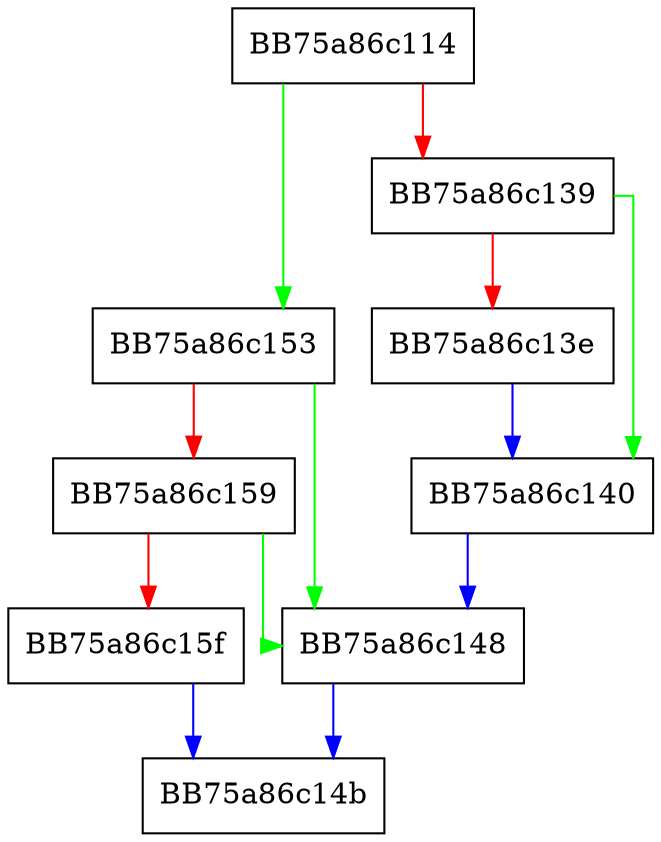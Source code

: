 digraph CurrentPropertyLength {
  node [shape="box"];
  graph [splines=ortho];
  BB75a86c114 -> BB75a86c153 [color="green"];
  BB75a86c114 -> BB75a86c139 [color="red"];
  BB75a86c139 -> BB75a86c140 [color="green"];
  BB75a86c139 -> BB75a86c13e [color="red"];
  BB75a86c13e -> BB75a86c140 [color="blue"];
  BB75a86c140 -> BB75a86c148 [color="blue"];
  BB75a86c148 -> BB75a86c14b [color="blue"];
  BB75a86c153 -> BB75a86c148 [color="green"];
  BB75a86c153 -> BB75a86c159 [color="red"];
  BB75a86c159 -> BB75a86c148 [color="green"];
  BB75a86c159 -> BB75a86c15f [color="red"];
  BB75a86c15f -> BB75a86c14b [color="blue"];
}